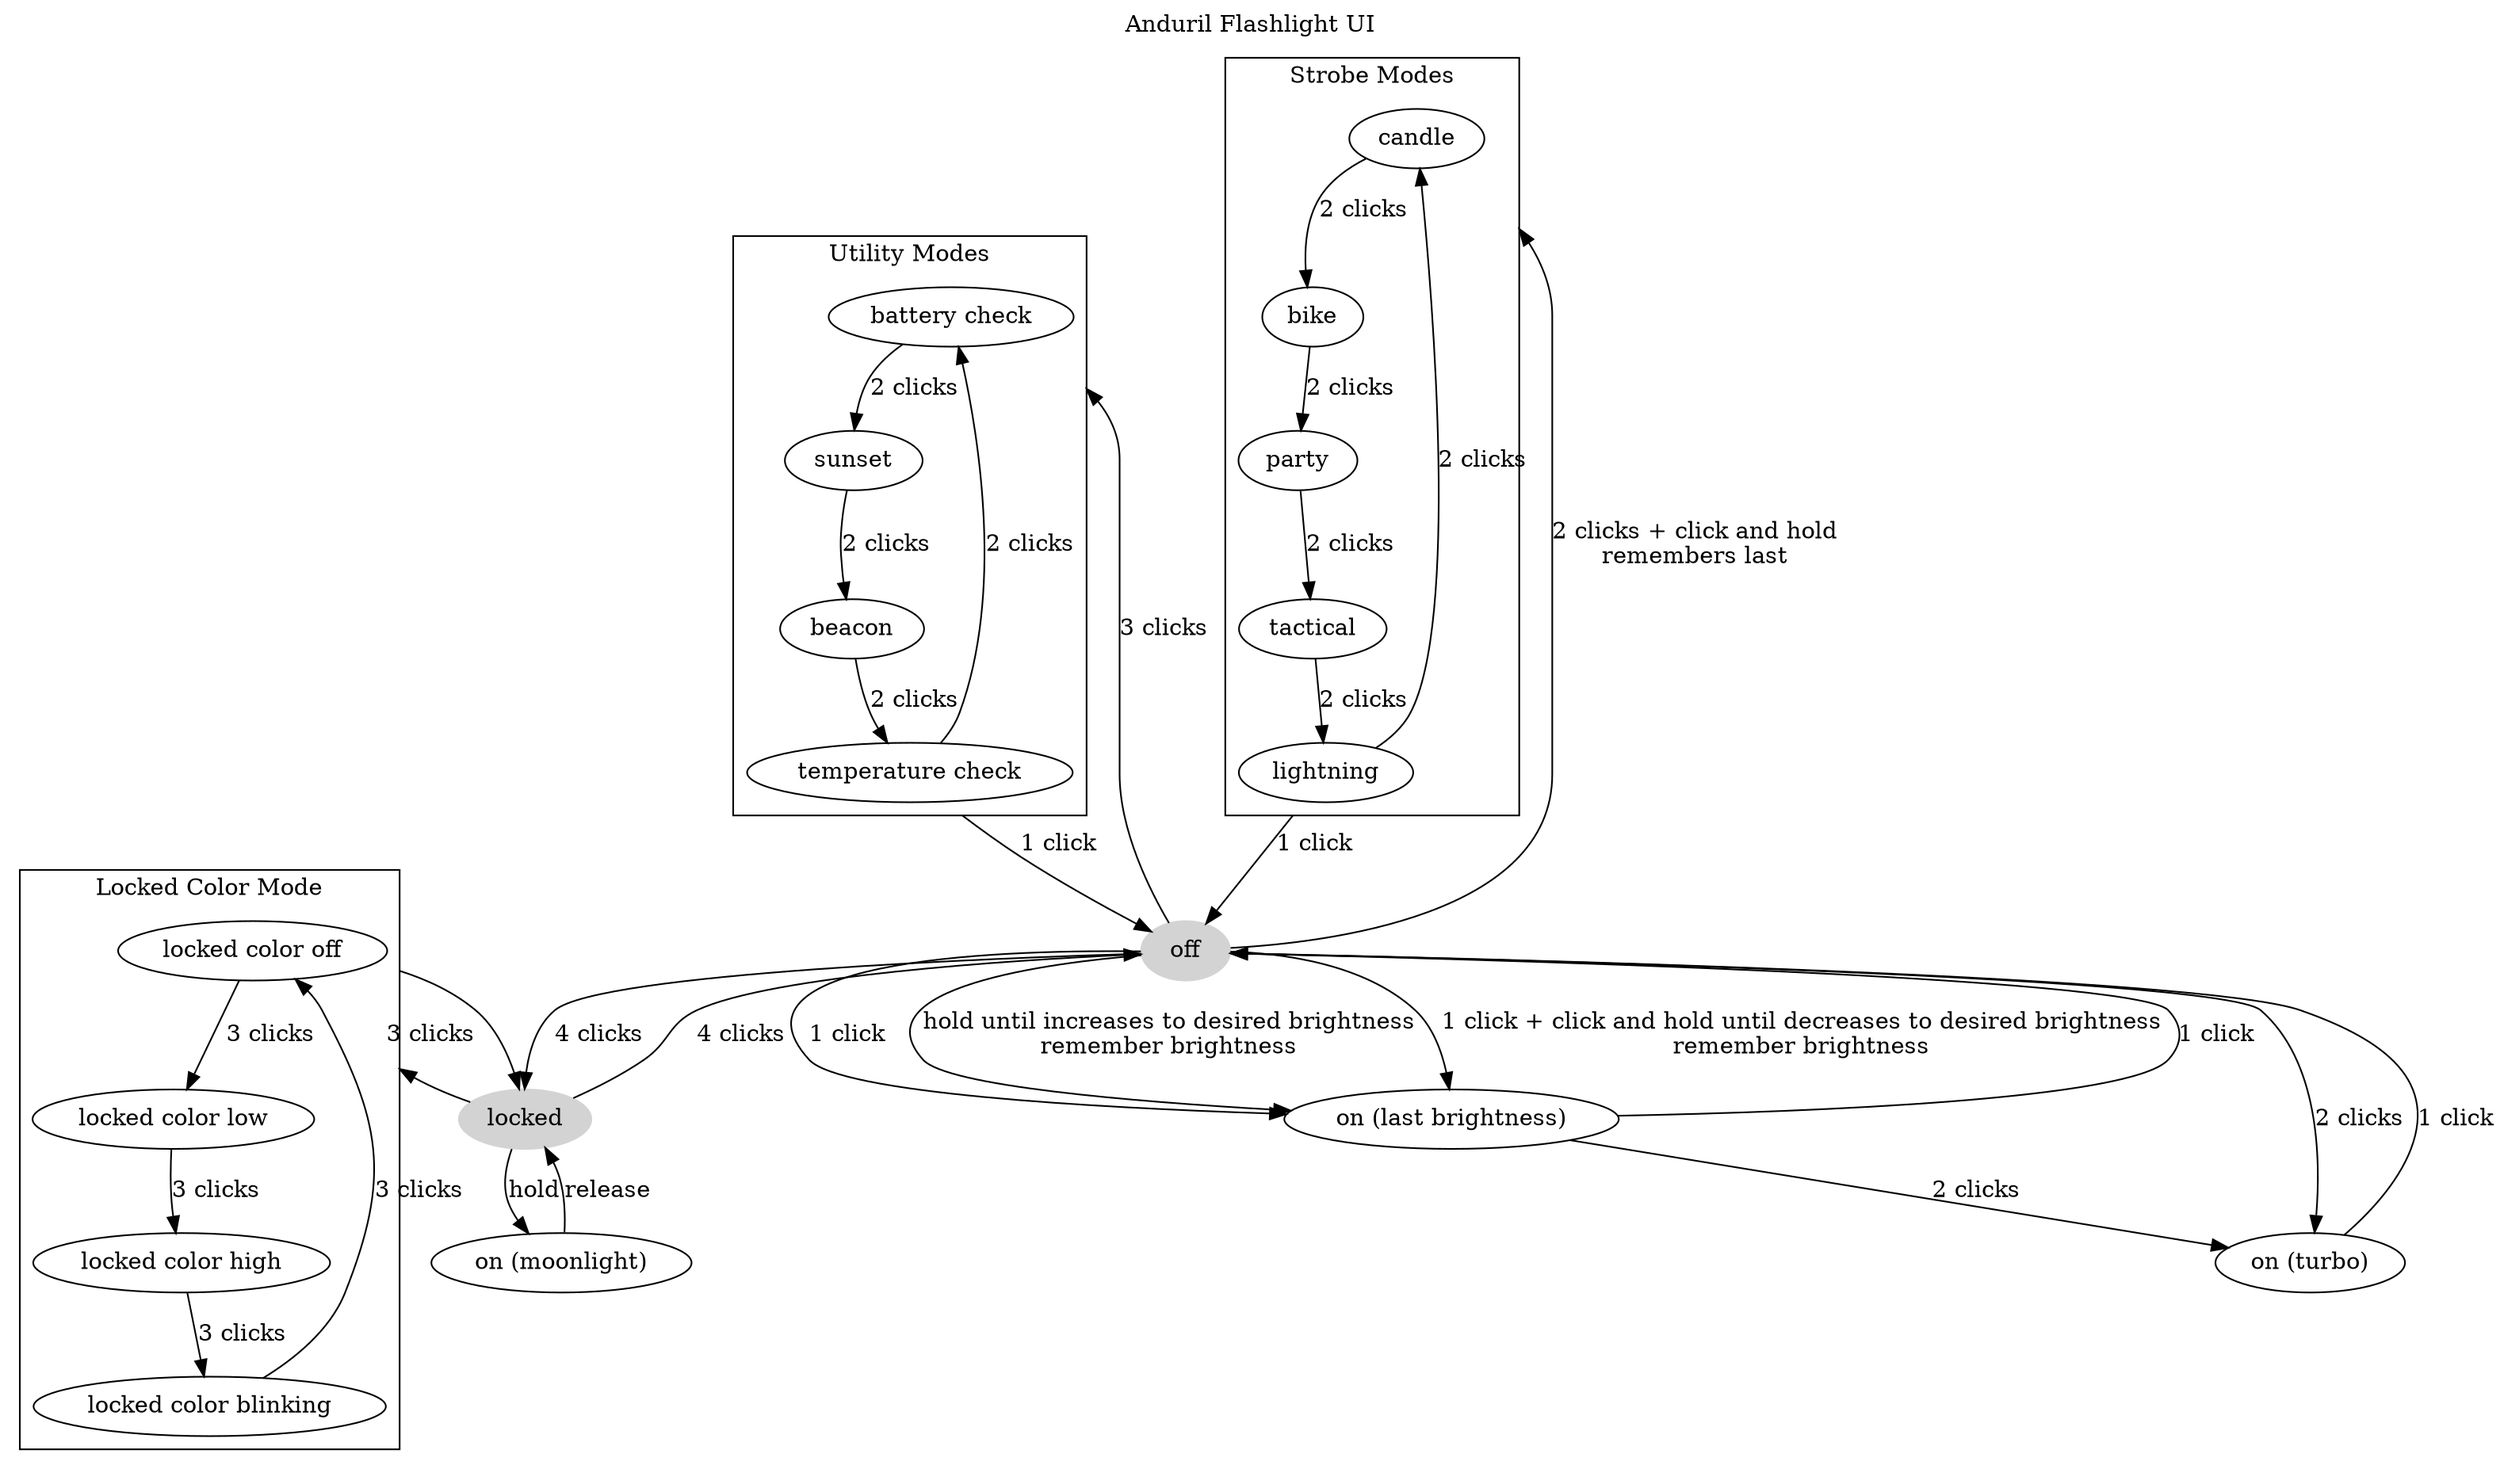 digraph {
  compound=true

  off[style="filled",color="lightgrey"]
  off -> "on (last brightness)"[label="1 click"];
  off -> "on (last brightness)"[label="hold until increases to desired brightness\nremember brightness"];
  off -> "on (turbo)"[label="2 clicks"];
  off -> "on (last brightness)"[label="1 click + click and hold until decreases to desired brightness\nremember brightness"];
  off -> locked[label="4 clicks"];

  label="Utility Modes"
  off -> "battery check"[label="3 clicks",lhead="cluster_utility"];
  "temperature check" -> off[label="1 click",ltail="cluster_utility"]
  subgraph cluster_utility {
    "battery check" -> "sunset"[label="2 clicks"]
    sunset -> beacon[label="2 clicks"]
    beacon -> "temperature check"[label="2 clicks"]
    "temperature check" -> "battery check"[label="2 clicks"]
  }

  label="Strobe Modes"
  off -> candle[label="2 clicks + click and hold\nremembers last",lhead="cluster_strobe"];
  lightning -> off[label="1 click",ltail="cluster_strobe"];
  subgraph cluster_strobe {
    candle -> bike[label="2 clicks"]
    bike -> party[label="2 clicks"]
    party -> tactical[label="2 clicks"]
    tactical -> lightning[label="2 clicks"]
    lightning -> "candle"[label="2 clicks"]
  }

  locked[style="filled",color="lightgrey"]
  locked -> off[label="4 clicks"];
  locked -> "on (moonlight)"[label="hold"];
  locked -> "locked color off"[label="3 clicks",lhead="cluster_locked_color_mode"];
  "locked color off" -> locked[ltail="cluster_locked_color_mode"];
  label="Locked Color Mode"
  subgraph cluster_locked_color_mode {
    "locked color off" -> "locked color low"[label="3 clicks"]
    "locked color low" -> "locked color high"[label="3 clicks"]
    "locked color high" -> "locked color blinking"[label="3 clicks"]
    "locked color blinking" -> "locked color off"[label="3 clicks"]
  }

  "on (moonlight)" -> "locked"[label="release"];
  "on (last brightness)" -> off[label="1 click"];
  "on (last brightness)" -> "on (turbo)"[label="2 clicks"];
  "on (turbo)" -> off[label="1 click"];

  label="Anduril Flashlight UI"
  labelloc=t
}
